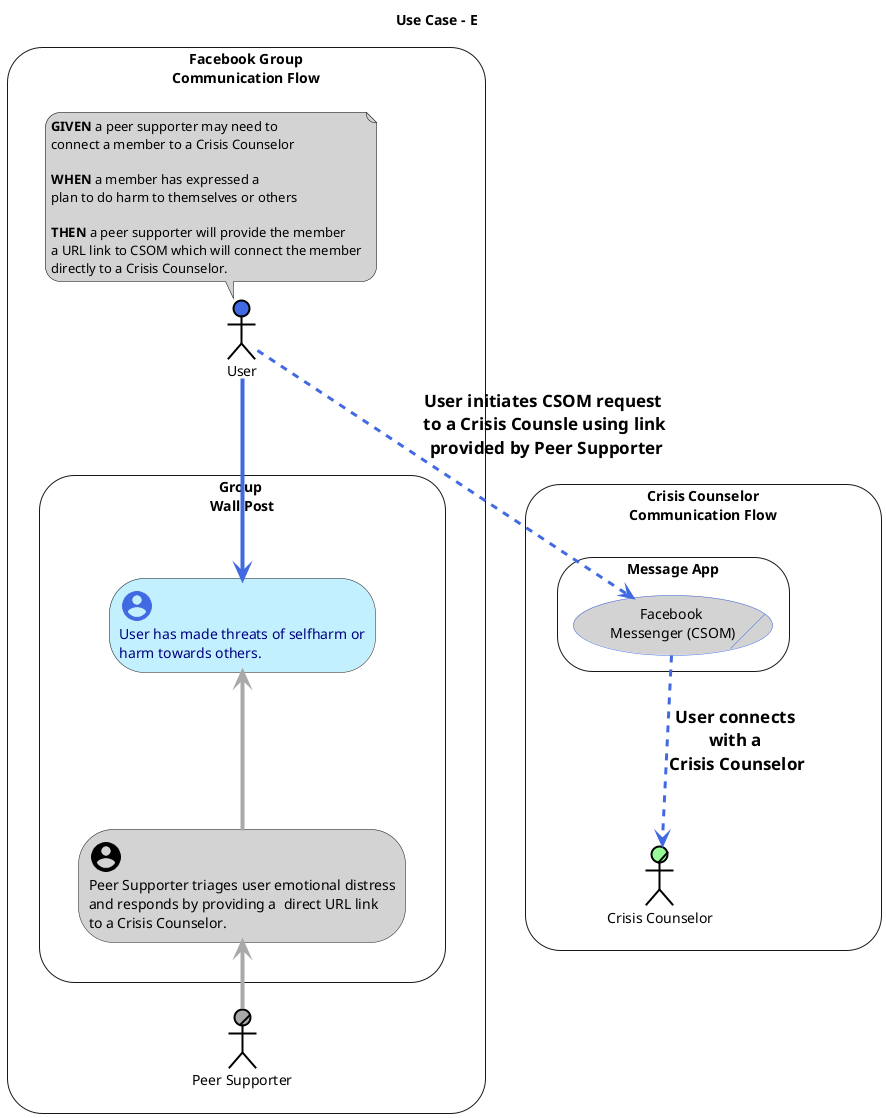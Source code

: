 'Diagram UI : https://www.planttext.com/
'Coding Documentation : https://plantuml.com/use-case-diagram#d50d8f9219a41435
@startuml

!include <material/account_circle.puml>
skinparam roundcorner 30

hide header
hide stereotype

skinparam note {
  borderColor black
}

skinparam rectangle {
  roundCorner 70
  Shadowing false
  borderColor<<diagbox>> white
  borderColor<<rescuer>> black
  BackgroundColor<<peerSup>> lightgrey
  fontcolor<<peerSup>> black
  BackgroundColor<<user>> application
  fontcolor<<user>> navy
  fontStyle<<user>> segoeui
}

skinparam usecase {
 BackgroundColor<<csom>> lightgrey
 borderColor<<csom>> royalblue
}


skinparam ranksep 10
skinparam nodesep 100

title Use Case - E

'-------FB: COMM FLOW-------
rectangle "Facebook Group\nCommunication Flow" as fbcommflow {

  actor :User: as user #RoyalBlue;line:black;line.bold;text:black

'-------GIVEN + WHEN + THEN-------
  note top of user #LightGray
    <b>GIVEN</b> a peer supporter may need to
    connect a member to a Crisis Counselor

    <b>WHEN</b> a member has expressed a
    plan to do harm to themselves or others

    <b>THEN</b> a peer supporter will provide the member
    a URL link to CSOM which will connect the member
    directly to a Crisis Counselor.
  end note

'-------FB : WALL POST FLOW-------
  actor/ :Peer Supporter: as ps #DarkGray;line:black;line.bold;text:black

  rectangle "Group \nWall Post" as wallPost {
    rectangle " " as userdiagbox <<diagbox>> {
      rectangle userdiag1 <<user>> as "
          <color:RoyalBlue><size:0><$ma_account_circle*.75></size></color>
          User has made threats of selfharm or
          harm towards others."
    }

    rectangle " " as psdiagbox <<diagbox>> {
      rectangle psdiag1 <<peerSup>> as "
          <color:black><size:25><$ma_account_circle*.75></size></color>
          Peer Supporter triages user emotional distress
          and responds by providing a  direct URL link
           to a Crisis Counselor."
    }
  }

'-------DIAGLOG FLOW-------
  psdiag1 -[#DarkGray,thickness=4]up-> userdiag1
}

'-------CRISIS COUNSELOR COMM FLOW-------
rectangle "Crisis Counselor\nCommunication Flow" as criscommflow {

  actor/ :Crisis Counselor: as cc #PaleGreen;line:black;line.bold;text:black

  rectangle "Message App" as msgAppCsom {

    usecase/ "Facebook \nMessenger (CSOM)" as csom <<csom>>
  }
}

'-------USER POST-------
user -[#RoyalBlue,thickness=4]-> userdiag1

'-------PEER SUPPORTER RESPONSE-------
ps -[#DarkGray,thickness=4]up-> psdiag1

'-------USER TO CRISIS COUNSELOR FLOW -------
user -[#RoyalBlue,dashed,thickness=3]-> csom :<size:17>**User initiates CSOM request**</size> \n <size:17>**to a Crisis Counsle using link**</size> \n <size:17>**provided by Peer Supporter**</size>

csom -[#RoyalBlue,dashed,thickness=3]-> cc  :<size:17>**User connects**</size> \n<size:17>**with a**</size> \n<size:17>**Crisis Counselor**</size>

fbcommflow -[hidden]up-> criscommflow
@enduml
